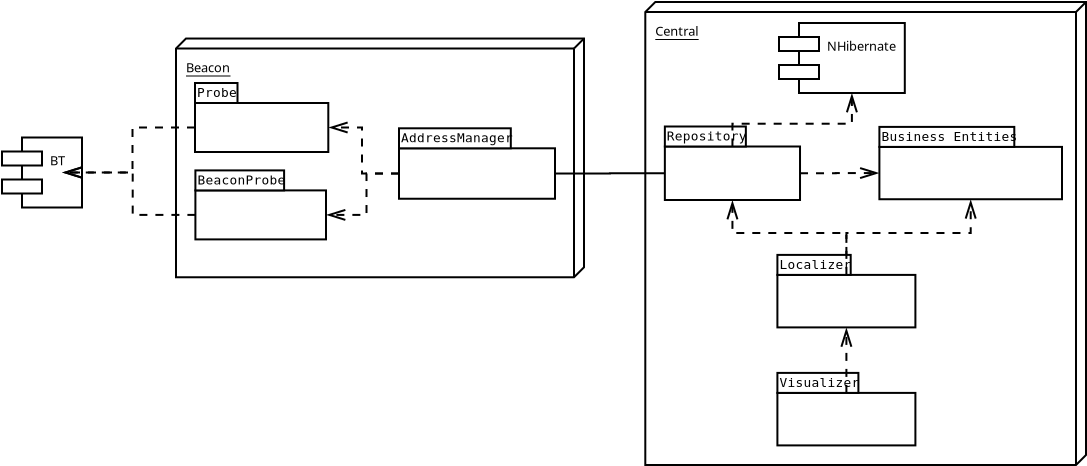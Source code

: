 <?xml version="1.0" encoding="UTF-8"?>
<dia:diagram xmlns:dia="http://www.lysator.liu.se/~alla/dia/">
  <dia:layer name="Background" visible="true">
    <dia:object type="UML - Node" version="0" id="O0">
      <dia:attribute name="obj_pos">
        <dia:point val="0.4,-14.9"/>
      </dia:attribute>
      <dia:attribute name="obj_bb">
        <dia:rectangle val="0.35,-15.45;20.85,-3.413"/>
      </dia:attribute>
      <dia:attribute name="elem_corner">
        <dia:point val="0.4,-14.9"/>
      </dia:attribute>
      <dia:attribute name="elem_width">
        <dia:real val="19.9"/>
      </dia:attribute>
      <dia:attribute name="elem_height">
        <dia:real val="11.438"/>
      </dia:attribute>
      <dia:attribute name="line_colour">
        <dia:color val="#000000"/>
      </dia:attribute>
      <dia:attribute name="fill_colour">
        <dia:color val="#ffffff"/>
      </dia:attribute>
      <dia:attribute name="name">
        <dia:composite type="text">
          <dia:attribute name="string">
            <dia:string>#Beacon#</dia:string>
          </dia:attribute>
          <dia:attribute name="font">
            <dia:font family="sans" style="0" name="Helvetica"/>
          </dia:attribute>
          <dia:attribute name="height">
            <dia:real val="0.8"/>
          </dia:attribute>
          <dia:attribute name="pos">
            <dia:point val="0.9,-13.723"/>
          </dia:attribute>
          <dia:attribute name="color">
            <dia:color val="#000000"/>
          </dia:attribute>
          <dia:attribute name="alignment">
            <dia:enum val="0"/>
          </dia:attribute>
        </dia:composite>
      </dia:attribute>
    </dia:object>
    <dia:object type="UML - Node" version="0" id="O1">
      <dia:attribute name="obj_pos">
        <dia:point val="23.865,-16.725"/>
      </dia:attribute>
      <dia:attribute name="obj_bb">
        <dia:rectangle val="23.815,-17.275;45.95,5.975"/>
      </dia:attribute>
      <dia:attribute name="elem_corner">
        <dia:point val="23.865,-16.725"/>
      </dia:attribute>
      <dia:attribute name="elem_width">
        <dia:real val="21.535"/>
      </dia:attribute>
      <dia:attribute name="elem_height">
        <dia:real val="22.65"/>
      </dia:attribute>
      <dia:attribute name="line_colour">
        <dia:color val="#000000"/>
      </dia:attribute>
      <dia:attribute name="fill_colour">
        <dia:color val="#ffffff"/>
      </dia:attribute>
      <dia:attribute name="name">
        <dia:composite type="text">
          <dia:attribute name="string">
            <dia:string>#Central#</dia:string>
          </dia:attribute>
          <dia:attribute name="font">
            <dia:font family="sans" style="0" name="Helvetica"/>
          </dia:attribute>
          <dia:attribute name="height">
            <dia:real val="0.8"/>
          </dia:attribute>
          <dia:attribute name="pos">
            <dia:point val="24.365,-15.547"/>
          </dia:attribute>
          <dia:attribute name="color">
            <dia:color val="#000000"/>
          </dia:attribute>
          <dia:attribute name="alignment">
            <dia:enum val="0"/>
          </dia:attribute>
        </dia:composite>
      </dia:attribute>
    </dia:object>
    <dia:object type="UML - Component" version="0" id="O2">
      <dia:attribute name="obj_pos">
        <dia:point val="-8.3,-10.45"/>
      </dia:attribute>
      <dia:attribute name="obj_bb">
        <dia:rectangle val="-8.35,-10.5;-4.25,-6.9"/>
      </dia:attribute>
      <dia:attribute name="elem_corner">
        <dia:point val="-8.3,-10.45"/>
      </dia:attribute>
      <dia:attribute name="elem_width">
        <dia:real val="4"/>
      </dia:attribute>
      <dia:attribute name="elem_height">
        <dia:real val="3.5"/>
      </dia:attribute>
      <dia:attribute name="line_colour">
        <dia:color val="#000000"/>
      </dia:attribute>
      <dia:attribute name="fill_colour">
        <dia:color val="#ffffff"/>
      </dia:attribute>
      <dia:attribute name="stereotype">
        <dia:string>##</dia:string>
      </dia:attribute>
      <dia:attribute name="text">
        <dia:composite type="text">
          <dia:attribute name="string">
            <dia:string>#BT#</dia:string>
          </dia:attribute>
          <dia:attribute name="font">
            <dia:font family="sans" style="0" name="Helvetica"/>
          </dia:attribute>
          <dia:attribute name="height">
            <dia:real val="0.8"/>
          </dia:attribute>
          <dia:attribute name="pos">
            <dia:point val="-5.9,-9.072"/>
          </dia:attribute>
          <dia:attribute name="color">
            <dia:color val="#000000"/>
          </dia:attribute>
          <dia:attribute name="alignment">
            <dia:enum val="0"/>
          </dia:attribute>
        </dia:composite>
      </dia:attribute>
    </dia:object>
    <dia:object type="UML - LargePackage" version="0" id="O3">
      <dia:attribute name="obj_pos">
        <dia:point val="1.35,-12.175"/>
      </dia:attribute>
      <dia:attribute name="obj_bb">
        <dia:rectangle val="1.3,-13.225;8.065,-9.675"/>
      </dia:attribute>
      <dia:attribute name="elem_corner">
        <dia:point val="1.35,-12.175"/>
      </dia:attribute>
      <dia:attribute name="elem_width">
        <dia:real val="6.665"/>
      </dia:attribute>
      <dia:attribute name="elem_height">
        <dia:real val="2.45"/>
      </dia:attribute>
      <dia:attribute name="line_colour">
        <dia:color val="#000000"/>
      </dia:attribute>
      <dia:attribute name="fill_colour">
        <dia:color val="#ffffff"/>
      </dia:attribute>
      <dia:attribute name="text_colour">
        <dia:color val="#000000"/>
      </dia:attribute>
      <dia:attribute name="stereotype">
        <dia:string>##</dia:string>
      </dia:attribute>
      <dia:attribute name="name">
        <dia:string>#Probe#</dia:string>
      </dia:attribute>
    </dia:object>
    <dia:object type="UML - LargePackage" version="0" id="O4">
      <dia:attribute name="obj_pos">
        <dia:point val="1.37,-7.805"/>
      </dia:attribute>
      <dia:attribute name="obj_bb">
        <dia:rectangle val="1.32,-8.855;7.95,-5.305"/>
      </dia:attribute>
      <dia:attribute name="elem_corner">
        <dia:point val="1.37,-7.805"/>
      </dia:attribute>
      <dia:attribute name="elem_width">
        <dia:real val="6.53"/>
      </dia:attribute>
      <dia:attribute name="elem_height">
        <dia:real val="2.45"/>
      </dia:attribute>
      <dia:attribute name="line_colour">
        <dia:color val="#000000"/>
      </dia:attribute>
      <dia:attribute name="fill_colour">
        <dia:color val="#ffffff"/>
      </dia:attribute>
      <dia:attribute name="text_colour">
        <dia:color val="#000000"/>
      </dia:attribute>
      <dia:attribute name="stereotype">
        <dia:string>##</dia:string>
      </dia:attribute>
      <dia:attribute name="name">
        <dia:string>#BeaconProbe#</dia:string>
      </dia:attribute>
    </dia:object>
    <dia:object type="UML - LargePackage" version="0" id="O5">
      <dia:attribute name="obj_pos">
        <dia:point val="11.55,-9.91"/>
      </dia:attribute>
      <dia:attribute name="obj_bb">
        <dia:rectangle val="11.5,-10.96;19.4,-7.338"/>
      </dia:attribute>
      <dia:attribute name="elem_corner">
        <dia:point val="11.55,-9.91"/>
      </dia:attribute>
      <dia:attribute name="elem_width">
        <dia:real val="7.8"/>
      </dia:attribute>
      <dia:attribute name="elem_height">
        <dia:real val="2.522"/>
      </dia:attribute>
      <dia:attribute name="line_colour">
        <dia:color val="#000000"/>
      </dia:attribute>
      <dia:attribute name="fill_colour">
        <dia:color val="#ffffff"/>
      </dia:attribute>
      <dia:attribute name="text_colour">
        <dia:color val="#000000"/>
      </dia:attribute>
      <dia:attribute name="stereotype">
        <dia:string>##</dia:string>
      </dia:attribute>
      <dia:attribute name="name">
        <dia:string>#AddressManager#</dia:string>
      </dia:attribute>
    </dia:object>
    <dia:object type="UML - Dependency" version="1" id="O6">
      <dia:attribute name="obj_pos">
        <dia:point val="11.499,-8.649"/>
      </dia:attribute>
      <dia:attribute name="obj_bb">
        <dia:rectangle val="7.5,-8.699;11.55,-6.13"/>
      </dia:attribute>
      <dia:attribute name="orth_points">
        <dia:point val="11.499,-8.649"/>
        <dia:point val="9.725,-8.649"/>
        <dia:point val="9.725,-6.58"/>
        <dia:point val="7.95,-6.58"/>
      </dia:attribute>
      <dia:attribute name="orth_orient">
        <dia:enum val="0"/>
        <dia:enum val="1"/>
        <dia:enum val="0"/>
      </dia:attribute>
      <dia:attribute name="orth_autoroute">
        <dia:boolean val="true"/>
      </dia:attribute>
      <dia:attribute name="text_colour">
        <dia:color val="#000000"/>
      </dia:attribute>
      <dia:attribute name="line_colour">
        <dia:color val="#000000"/>
      </dia:attribute>
      <dia:attribute name="name">
        <dia:string>##</dia:string>
      </dia:attribute>
      <dia:attribute name="stereotype">
        <dia:string>##</dia:string>
      </dia:attribute>
      <dia:attribute name="draw_arrow">
        <dia:boolean val="true"/>
      </dia:attribute>
      <dia:connections>
        <dia:connection handle="0" to="O5" connection="8"/>
        <dia:connection handle="1" to="O4" connection="8"/>
      </dia:connections>
    </dia:object>
    <dia:object type="UML - Dependency" version="1" id="O7">
      <dia:attribute name="obj_pos">
        <dia:point val="11.501,-8.649"/>
      </dia:attribute>
      <dia:attribute name="obj_bb">
        <dia:rectangle val="7.615,-11.4;11.551,-8.599"/>
      </dia:attribute>
      <dia:attribute name="orth_points">
        <dia:point val="11.501,-8.649"/>
        <dia:point val="9.7,-8.649"/>
        <dia:point val="9.7,-10.95"/>
        <dia:point val="8.065,-10.95"/>
      </dia:attribute>
      <dia:attribute name="orth_orient">
        <dia:enum val="0"/>
        <dia:enum val="1"/>
        <dia:enum val="0"/>
      </dia:attribute>
      <dia:attribute name="orth_autoroute">
        <dia:boolean val="false"/>
      </dia:attribute>
      <dia:attribute name="text_colour">
        <dia:color val="#000000"/>
      </dia:attribute>
      <dia:attribute name="line_colour">
        <dia:color val="#000000"/>
      </dia:attribute>
      <dia:attribute name="name">
        <dia:string>##</dia:string>
      </dia:attribute>
      <dia:attribute name="stereotype">
        <dia:string>##</dia:string>
      </dia:attribute>
      <dia:attribute name="draw_arrow">
        <dia:boolean val="true"/>
      </dia:attribute>
      <dia:connections>
        <dia:connection handle="0" to="O5" connection="8"/>
        <dia:connection handle="1" to="O3" connection="8"/>
      </dia:connections>
    </dia:object>
    <dia:object type="UML - LargePackage" version="0" id="O8">
      <dia:attribute name="obj_pos">
        <dia:point val="24.843,-10"/>
      </dia:attribute>
      <dia:attribute name="obj_bb">
        <dia:rectangle val="24.793,-11.05;31.65,-7.275"/>
      </dia:attribute>
      <dia:attribute name="elem_corner">
        <dia:point val="24.843,-10"/>
      </dia:attribute>
      <dia:attribute name="elem_width">
        <dia:real val="6.758"/>
      </dia:attribute>
      <dia:attribute name="elem_height">
        <dia:real val="2.675"/>
      </dia:attribute>
      <dia:attribute name="line_colour">
        <dia:color val="#000000"/>
      </dia:attribute>
      <dia:attribute name="fill_colour">
        <dia:color val="#ffffff"/>
      </dia:attribute>
      <dia:attribute name="text_colour">
        <dia:color val="#000000"/>
      </dia:attribute>
      <dia:attribute name="stereotype">
        <dia:string>##</dia:string>
      </dia:attribute>
      <dia:attribute name="name">
        <dia:string>#Repository#</dia:string>
      </dia:attribute>
    </dia:object>
    <dia:object type="UML - LargePackage" version="0" id="O9">
      <dia:attribute name="obj_pos">
        <dia:point val="35.57,-9.98"/>
      </dia:attribute>
      <dia:attribute name="obj_bb">
        <dia:rectangle val="35.52,-11.03;44.75,-7.312"/>
      </dia:attribute>
      <dia:attribute name="elem_corner">
        <dia:point val="35.57,-9.98"/>
      </dia:attribute>
      <dia:attribute name="elem_width">
        <dia:real val="9.13"/>
      </dia:attribute>
      <dia:attribute name="elem_height">
        <dia:real val="2.617"/>
      </dia:attribute>
      <dia:attribute name="line_colour">
        <dia:color val="#000000"/>
      </dia:attribute>
      <dia:attribute name="fill_colour">
        <dia:color val="#ffffff"/>
      </dia:attribute>
      <dia:attribute name="text_colour">
        <dia:color val="#000000"/>
      </dia:attribute>
      <dia:attribute name="stereotype">
        <dia:string>##</dia:string>
      </dia:attribute>
      <dia:attribute name="name">
        <dia:string>#Business Entities#</dia:string>
      </dia:attribute>
    </dia:object>
    <dia:object type="UML - Association" version="1" id="O10">
      <dia:attribute name="obj_pos">
        <dia:point val="19.35,-8.649"/>
      </dia:attribute>
      <dia:attribute name="obj_bb">
        <dia:rectangle val="19.3,-9.456;24.892,-7.049"/>
      </dia:attribute>
      <dia:attribute name="orth_points">
        <dia:point val="19.35,-8.649"/>
        <dia:point val="22.096,-8.649"/>
        <dia:point val="22.096,-8.662"/>
        <dia:point val="24.843,-8.662"/>
      </dia:attribute>
      <dia:attribute name="orth_orient">
        <dia:enum val="0"/>
        <dia:enum val="1"/>
        <dia:enum val="0"/>
      </dia:attribute>
      <dia:attribute name="autorouting">
        <dia:boolean val="true"/>
      </dia:attribute>
      <dia:attribute name="name">
        <dia:string>##</dia:string>
      </dia:attribute>
      <dia:attribute name="direction">
        <dia:enum val="0"/>
      </dia:attribute>
      <dia:attribute name="ends">
        <dia:composite>
          <dia:attribute name="role">
            <dia:string>##</dia:string>
          </dia:attribute>
          <dia:attribute name="multiplicity">
            <dia:string>##</dia:string>
          </dia:attribute>
          <dia:attribute name="arrow">
            <dia:boolean val="false"/>
          </dia:attribute>
          <dia:attribute name="aggregate">
            <dia:enum val="0"/>
          </dia:attribute>
          <dia:attribute name="visibility">
            <dia:enum val="0"/>
          </dia:attribute>
        </dia:composite>
        <dia:composite>
          <dia:attribute name="role">
            <dia:string>##</dia:string>
          </dia:attribute>
          <dia:attribute name="multiplicity">
            <dia:string>##</dia:string>
          </dia:attribute>
          <dia:attribute name="arrow">
            <dia:boolean val="false"/>
          </dia:attribute>
          <dia:attribute name="aggregate">
            <dia:enum val="0"/>
          </dia:attribute>
          <dia:attribute name="visibility">
            <dia:enum val="0"/>
          </dia:attribute>
        </dia:composite>
      </dia:attribute>
      <dia:connections>
        <dia:connection handle="0" to="O5" connection="4"/>
        <dia:connection handle="1" to="O8" connection="3"/>
      </dia:connections>
    </dia:object>
    <dia:object type="UML - Dependency" version="1" id="O11">
      <dia:attribute name="obj_pos">
        <dia:point val="1.35,-10.95"/>
      </dia:attribute>
      <dia:attribute name="obj_bb">
        <dia:rectangle val="-4.7,-11;1.4,-7.55"/>
      </dia:attribute>
      <dia:attribute name="orth_points">
        <dia:point val="1.35,-10.95"/>
        <dia:point val="-1.45,-10.95"/>
        <dia:point val="-1.45,-8"/>
        <dia:point val="-4.25,-8"/>
      </dia:attribute>
      <dia:attribute name="orth_orient">
        <dia:enum val="0"/>
        <dia:enum val="1"/>
        <dia:enum val="0"/>
      </dia:attribute>
      <dia:attribute name="orth_autoroute">
        <dia:boolean val="true"/>
      </dia:attribute>
      <dia:attribute name="text_colour">
        <dia:color val="#000000"/>
      </dia:attribute>
      <dia:attribute name="line_colour">
        <dia:color val="#000000"/>
      </dia:attribute>
      <dia:attribute name="name">
        <dia:string>##</dia:string>
      </dia:attribute>
      <dia:attribute name="stereotype">
        <dia:string>##</dia:string>
      </dia:attribute>
      <dia:attribute name="draw_arrow">
        <dia:boolean val="true"/>
      </dia:attribute>
      <dia:connections>
        <dia:connection handle="0" to="O3" connection="3"/>
        <dia:connection handle="1" to="O2" connection="10"/>
      </dia:connections>
    </dia:object>
    <dia:object type="UML - Dependency" version="1" id="O12">
      <dia:attribute name="obj_pos">
        <dia:point val="1.37,-6.58"/>
      </dia:attribute>
      <dia:attribute name="obj_bb">
        <dia:rectangle val="-4.7,-8.45;1.42,-6.49"/>
      </dia:attribute>
      <dia:attribute name="orth_points">
        <dia:point val="1.37,-6.58"/>
        <dia:point val="-1.44,-6.58"/>
        <dia:point val="-1.44,-8"/>
        <dia:point val="-4.25,-8"/>
      </dia:attribute>
      <dia:attribute name="orth_orient">
        <dia:enum val="0"/>
        <dia:enum val="1"/>
        <dia:enum val="0"/>
      </dia:attribute>
      <dia:attribute name="orth_autoroute">
        <dia:boolean val="true"/>
      </dia:attribute>
      <dia:attribute name="text_colour">
        <dia:color val="#000000"/>
      </dia:attribute>
      <dia:attribute name="line_colour">
        <dia:color val="#000000"/>
      </dia:attribute>
      <dia:attribute name="name">
        <dia:string>##</dia:string>
      </dia:attribute>
      <dia:attribute name="stereotype">
        <dia:string>##</dia:string>
      </dia:attribute>
      <dia:attribute name="draw_arrow">
        <dia:boolean val="true"/>
      </dia:attribute>
      <dia:connections>
        <dia:connection handle="0" to="O4" connection="3"/>
        <dia:connection handle="1" to="O2" connection="10"/>
      </dia:connections>
    </dia:object>
    <dia:object type="UML - Component" version="0" id="O13">
      <dia:attribute name="obj_pos">
        <dia:point val="30.55,-16.175"/>
      </dia:attribute>
      <dia:attribute name="obj_bb">
        <dia:rectangle val="30.5,-16.225;37.178,-12.625"/>
      </dia:attribute>
      <dia:attribute name="elem_corner">
        <dia:point val="30.55,-16.175"/>
      </dia:attribute>
      <dia:attribute name="elem_width">
        <dia:real val="6.577"/>
      </dia:attribute>
      <dia:attribute name="elem_height">
        <dia:real val="3.5"/>
      </dia:attribute>
      <dia:attribute name="line_colour">
        <dia:color val="#000000"/>
      </dia:attribute>
      <dia:attribute name="fill_colour">
        <dia:color val="#ffffff"/>
      </dia:attribute>
      <dia:attribute name="stereotype">
        <dia:string>##</dia:string>
      </dia:attribute>
      <dia:attribute name="text">
        <dia:composite type="text">
          <dia:attribute name="string">
            <dia:string>#NHibernate#</dia:string>
          </dia:attribute>
          <dia:attribute name="font">
            <dia:font family="sans" style="0" name="Helvetica"/>
          </dia:attribute>
          <dia:attribute name="height">
            <dia:real val="0.8"/>
          </dia:attribute>
          <dia:attribute name="pos">
            <dia:point val="32.95,-14.797"/>
          </dia:attribute>
          <dia:attribute name="color">
            <dia:color val="#000000"/>
          </dia:attribute>
          <dia:attribute name="alignment">
            <dia:enum val="0"/>
          </dia:attribute>
        </dia:composite>
      </dia:attribute>
    </dia:object>
    <dia:object type="UML - Dependency" version="1" id="O14">
      <dia:attribute name="obj_pos">
        <dia:point val="28.221,-10"/>
      </dia:attribute>
      <dia:attribute name="obj_bb">
        <dia:rectangle val="28.171,-13.075;33.789,-9.95"/>
      </dia:attribute>
      <dia:attribute name="orth_points">
        <dia:point val="28.221,-10"/>
        <dia:point val="28.221,-11.312"/>
        <dia:point val="33.339,-11.312"/>
        <dia:point val="33.339,-12.625"/>
      </dia:attribute>
      <dia:attribute name="orth_orient">
        <dia:enum val="1"/>
        <dia:enum val="0"/>
        <dia:enum val="1"/>
      </dia:attribute>
      <dia:attribute name="orth_autoroute">
        <dia:boolean val="true"/>
      </dia:attribute>
      <dia:attribute name="text_colour">
        <dia:color val="#000000"/>
      </dia:attribute>
      <dia:attribute name="line_colour">
        <dia:color val="#000000"/>
      </dia:attribute>
      <dia:attribute name="name">
        <dia:string>##</dia:string>
      </dia:attribute>
      <dia:attribute name="stereotype">
        <dia:string>##</dia:string>
      </dia:attribute>
      <dia:attribute name="draw_arrow">
        <dia:boolean val="true"/>
      </dia:attribute>
      <dia:connections>
        <dia:connection handle="0" to="O8" connection="1"/>
        <dia:connection handle="1" to="O13" connection="10"/>
      </dia:connections>
    </dia:object>
    <dia:object type="UML - LargePackage" version="0" id="O15">
      <dia:attribute name="obj_pos">
        <dia:point val="30.47,-3.58"/>
      </dia:attribute>
      <dia:attribute name="obj_bb">
        <dia:rectangle val="30.42,-4.63;37.42,-0.905"/>
      </dia:attribute>
      <dia:attribute name="elem_corner">
        <dia:point val="30.47,-3.58"/>
      </dia:attribute>
      <dia:attribute name="elem_width">
        <dia:real val="6.9"/>
      </dia:attribute>
      <dia:attribute name="elem_height">
        <dia:real val="2.625"/>
      </dia:attribute>
      <dia:attribute name="line_colour">
        <dia:color val="#000000"/>
      </dia:attribute>
      <dia:attribute name="fill_colour">
        <dia:color val="#ffffff"/>
      </dia:attribute>
      <dia:attribute name="text_colour">
        <dia:color val="#000000"/>
      </dia:attribute>
      <dia:attribute name="stereotype">
        <dia:string>##</dia:string>
      </dia:attribute>
      <dia:attribute name="name">
        <dia:string>#Localizer#</dia:string>
      </dia:attribute>
    </dia:object>
    <dia:object type="UML - Dependency" version="1" id="O16">
      <dia:attribute name="obj_pos">
        <dia:point val="33.92,-3.58"/>
      </dia:attribute>
      <dia:attribute name="obj_bb">
        <dia:rectangle val="27.771,-7.725;33.97,-3.53"/>
      </dia:attribute>
      <dia:attribute name="orth_points">
        <dia:point val="33.92,-3.58"/>
        <dia:point val="33.92,-5.675"/>
        <dia:point val="28.221,-5.675"/>
        <dia:point val="28.221,-7.275"/>
      </dia:attribute>
      <dia:attribute name="orth_orient">
        <dia:enum val="1"/>
        <dia:enum val="0"/>
        <dia:enum val="1"/>
      </dia:attribute>
      <dia:attribute name="orth_autoroute">
        <dia:boolean val="false"/>
      </dia:attribute>
      <dia:attribute name="text_colour">
        <dia:color val="#000000"/>
      </dia:attribute>
      <dia:attribute name="line_colour">
        <dia:color val="#000000"/>
      </dia:attribute>
      <dia:attribute name="name">
        <dia:string>##</dia:string>
      </dia:attribute>
      <dia:attribute name="stereotype">
        <dia:string>##</dia:string>
      </dia:attribute>
      <dia:attribute name="draw_arrow">
        <dia:boolean val="true"/>
      </dia:attribute>
      <dia:connections>
        <dia:connection handle="0" to="O15" connection="1"/>
        <dia:connection handle="1" to="O8" connection="8"/>
      </dia:connections>
    </dia:object>
    <dia:object type="UML - Dependency" version="1" id="O17">
      <dia:attribute name="obj_pos">
        <dia:point val="33.92,-4.627"/>
      </dia:attribute>
      <dia:attribute name="obj_bb">
        <dia:rectangle val="33.87,-7.763;40.585,-4.577"/>
      </dia:attribute>
      <dia:attribute name="orth_points">
        <dia:point val="33.92,-4.627"/>
        <dia:point val="33.92,-5.675"/>
        <dia:point val="40.135,-5.675"/>
        <dia:point val="40.135,-7.313"/>
      </dia:attribute>
      <dia:attribute name="orth_orient">
        <dia:enum val="1"/>
        <dia:enum val="0"/>
        <dia:enum val="1"/>
      </dia:attribute>
      <dia:attribute name="orth_autoroute">
        <dia:boolean val="false"/>
      </dia:attribute>
      <dia:attribute name="text_colour">
        <dia:color val="#000000"/>
      </dia:attribute>
      <dia:attribute name="line_colour">
        <dia:color val="#000000"/>
      </dia:attribute>
      <dia:attribute name="name">
        <dia:string>##</dia:string>
      </dia:attribute>
      <dia:attribute name="stereotype">
        <dia:string>##</dia:string>
      </dia:attribute>
      <dia:attribute name="draw_arrow">
        <dia:boolean val="true"/>
      </dia:attribute>
      <dia:connections>
        <dia:connection handle="0" to="O15" connection="8"/>
        <dia:connection handle="1" to="O9" connection="8"/>
      </dia:connections>
    </dia:object>
    <dia:object type="UML - Dependency" version="1" id="O18">
      <dia:attribute name="obj_pos">
        <dia:point val="31.6,-8.662"/>
      </dia:attribute>
      <dia:attribute name="obj_bb">
        <dia:rectangle val="31.55,-9.467;35.97,-7.867"/>
      </dia:attribute>
      <dia:attribute name="orth_points">
        <dia:point val="31.6,-8.662"/>
        <dia:point val="33.56,-8.662"/>
        <dia:point val="33.56,-8.671"/>
        <dia:point val="35.52,-8.671"/>
      </dia:attribute>
      <dia:attribute name="orth_orient">
        <dia:enum val="0"/>
        <dia:enum val="1"/>
        <dia:enum val="0"/>
      </dia:attribute>
      <dia:attribute name="orth_autoroute">
        <dia:boolean val="true"/>
      </dia:attribute>
      <dia:attribute name="text_colour">
        <dia:color val="#000000"/>
      </dia:attribute>
      <dia:attribute name="line_colour">
        <dia:color val="#000000"/>
      </dia:attribute>
      <dia:attribute name="name">
        <dia:string>##</dia:string>
      </dia:attribute>
      <dia:attribute name="stereotype">
        <dia:string>##</dia:string>
      </dia:attribute>
      <dia:attribute name="draw_arrow">
        <dia:boolean val="true"/>
      </dia:attribute>
      <dia:connections>
        <dia:connection handle="0" to="O8" connection="4"/>
        <dia:connection handle="1" to="O9" connection="8"/>
      </dia:connections>
    </dia:object>
    <dia:object type="UML - LargePackage" version="0" id="O19">
      <dia:attribute name="obj_pos">
        <dia:point val="30.47,2.32"/>
      </dia:attribute>
      <dia:attribute name="obj_bb">
        <dia:rectangle val="30.42,1.27;37.42,4.995"/>
      </dia:attribute>
      <dia:attribute name="elem_corner">
        <dia:point val="30.47,2.32"/>
      </dia:attribute>
      <dia:attribute name="elem_width">
        <dia:real val="6.9"/>
      </dia:attribute>
      <dia:attribute name="elem_height">
        <dia:real val="2.625"/>
      </dia:attribute>
      <dia:attribute name="line_colour">
        <dia:color val="#000000"/>
      </dia:attribute>
      <dia:attribute name="fill_colour">
        <dia:color val="#ffffff"/>
      </dia:attribute>
      <dia:attribute name="text_colour">
        <dia:color val="#000000"/>
      </dia:attribute>
      <dia:attribute name="stereotype">
        <dia:string>##</dia:string>
      </dia:attribute>
      <dia:attribute name="name">
        <dia:string>#Visualizer#</dia:string>
      </dia:attribute>
    </dia:object>
    <dia:object type="UML - Dependency" version="1" id="O20">
      <dia:attribute name="obj_pos">
        <dia:point val="33.92,2.32"/>
      </dia:attribute>
      <dia:attribute name="obj_bb">
        <dia:rectangle val="33.87,-1.026;34.02,2.32"/>
      </dia:attribute>
      <dia:attribute name="orth_points">
        <dia:point val="33.92,2.32"/>
        <dia:point val="33.92,2.32"/>
        <dia:point val="33.92,-0.955"/>
        <dia:point val="33.92,-0.955"/>
      </dia:attribute>
      <dia:attribute name="orth_orient">
        <dia:enum val="0"/>
        <dia:enum val="1"/>
        <dia:enum val="0"/>
      </dia:attribute>
      <dia:attribute name="orth_autoroute">
        <dia:boolean val="true"/>
      </dia:attribute>
      <dia:attribute name="text_colour">
        <dia:color val="#000000"/>
      </dia:attribute>
      <dia:attribute name="line_colour">
        <dia:color val="#000000"/>
      </dia:attribute>
      <dia:attribute name="name">
        <dia:string>##</dia:string>
      </dia:attribute>
      <dia:attribute name="stereotype">
        <dia:string>##</dia:string>
      </dia:attribute>
      <dia:attribute name="draw_arrow">
        <dia:boolean val="true"/>
      </dia:attribute>
      <dia:connections>
        <dia:connection handle="0" to="O19" connection="1"/>
        <dia:connection handle="1" to="O15" connection="6"/>
      </dia:connections>
    </dia:object>
  </dia:layer>
</dia:diagram>

